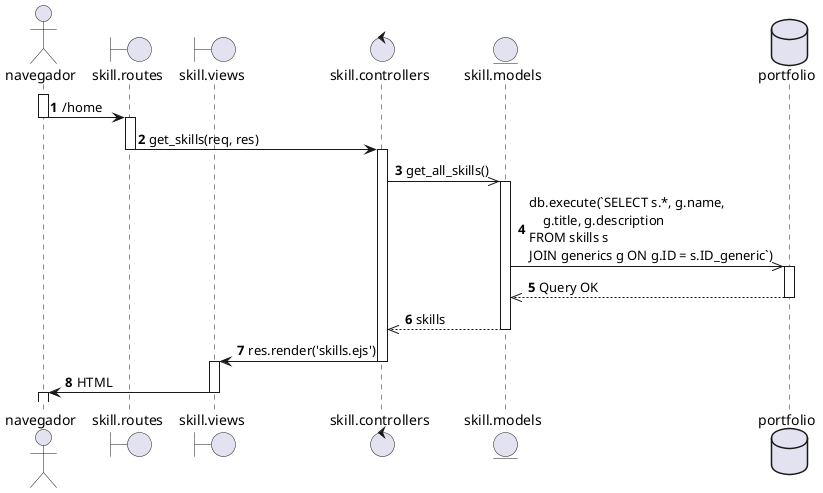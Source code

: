@startuml 

autonumber

actor navegador as nav
boundary "skill.routes" as routes
boundary "skill.views" as view
control "skill.controllers" as controller
entity "skill.models" as model
database portfolio as db 

activate nav
nav -> routes: /home
deactivate nav

activate routes
routes -> controller: get_skills(req, res)
deactivate routes

activate controller
controller ->> model: get_all_skills()

activate model 
model ->> db: db.execute(`SELECT s.*, g.name, \n    g.title, g.description \nFROM skills s \nJOIN generics g ON g.ID = s.ID_generic`)

activate db
db -->> model: Query OK
deactivate db

model -->> controller: skills
deactivate model

controller -> view: res.render('skills.ejs')
deactivate controller

activate view
view -> nav: HTML
deactivate view

activate nav

@enduml